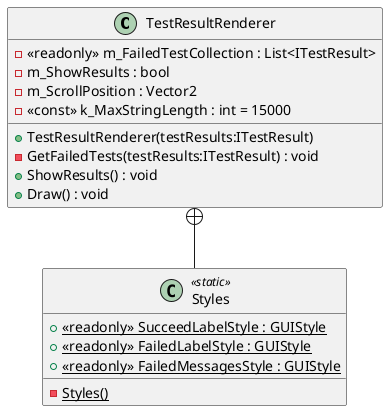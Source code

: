 @startuml
class TestResultRenderer {
    - <<readonly>> m_FailedTestCollection : List<ITestResult>
    - m_ShowResults : bool
    - m_ScrollPosition : Vector2
    + TestResultRenderer(testResults:ITestResult)
    - GetFailedTests(testResults:ITestResult) : void
    - <<const>> k_MaxStringLength : int = 15000
    + ShowResults() : void
    + Draw() : void
}
class Styles <<static>> {
    + {static} <<readonly>> SucceedLabelStyle : GUIStyle
    + {static} <<readonly>> FailedLabelStyle : GUIStyle
    + {static} <<readonly>> FailedMessagesStyle : GUIStyle
    {static} - Styles()
}
TestResultRenderer +-- Styles
@enduml
